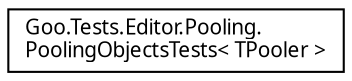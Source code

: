digraph "Graphical Class Hierarchy"
{
 // LATEX_PDF_SIZE
  edge [fontname="Calibrii",fontsize="10",labelfontname="Calibrii",labelfontsize="10"];
  node [fontname="Calibrii",fontsize="10",shape=record];
  rankdir="LR";
  Node0 [label="Goo.Tests.Editor.Pooling.\lPoolingObjectsTests\< TPooler \>",height=0.2,width=0.4,color="black", fillcolor="white", style="filled",URL="$d5/d81/classGoo_1_1Tests_1_1Editor_1_1Pooling_1_1PoolingObjectsTests.html",tooltip=" "];
}
